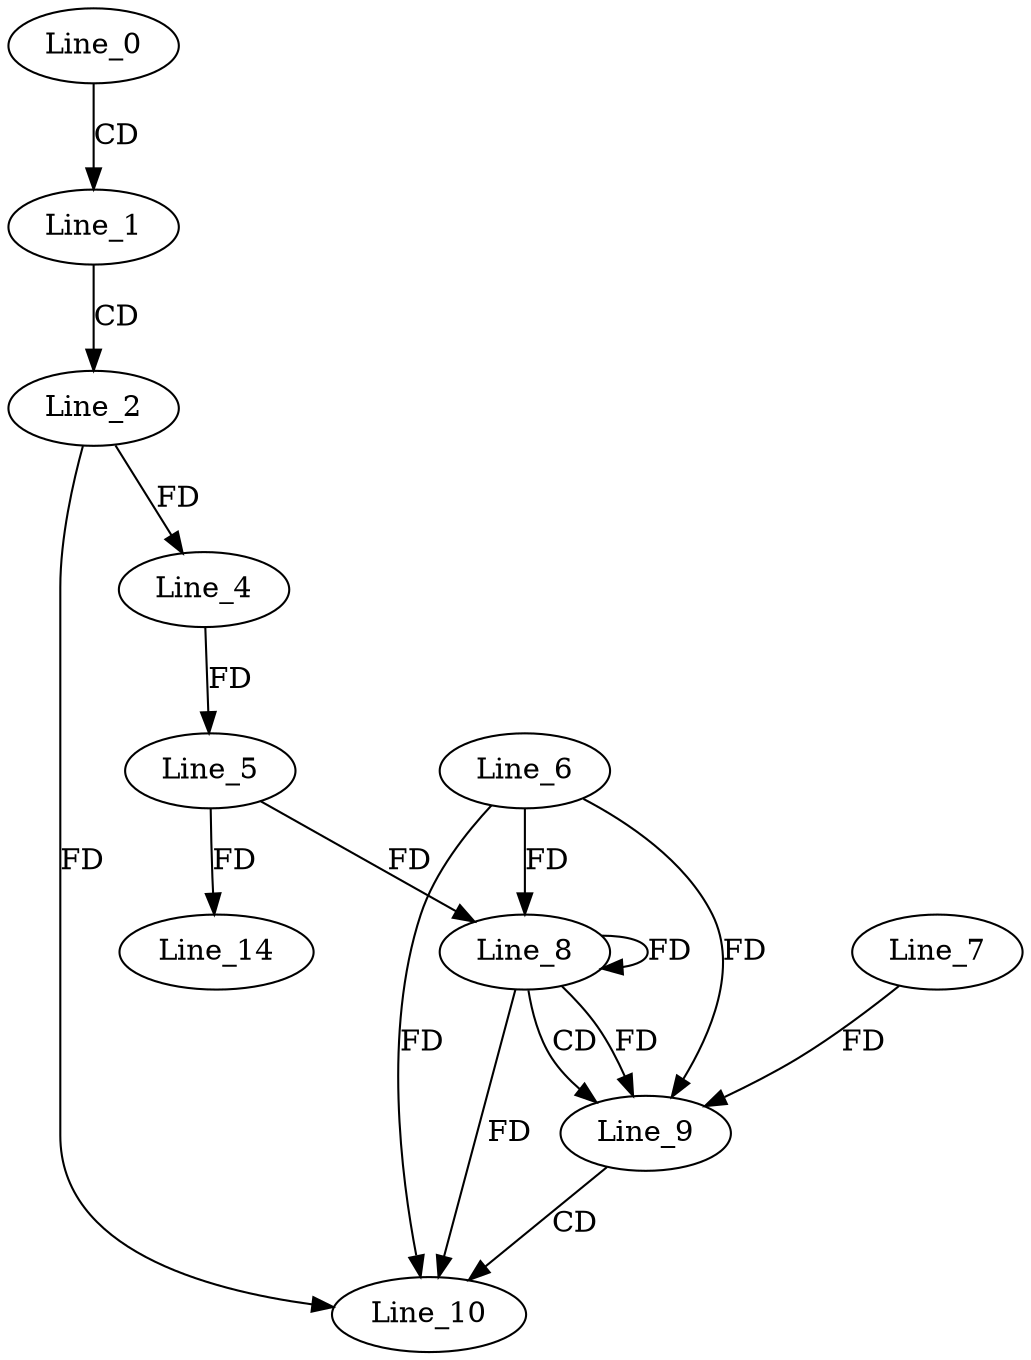 digraph G {
  Line_0;
  Line_1;
  Line_2;
  Line_4;
  Line_4;
  Line_5;
  Line_8;
  Line_6;
  Line_8;
  Line_5;
  Line_8;
  Line_9;
  Line_9;
  Line_7;
  Line_10;
  Line_14;
  Line_0 -> Line_1 [ label="CD" ];
  Line_1 -> Line_2 [ label="CD" ];
  Line_2 -> Line_4 [ label="FD" ];
  Line_4 -> Line_5 [ label="FD" ];
  Line_8 -> Line_8 [ label="FD" ];
  Line_6 -> Line_8 [ label="FD" ];
  Line_5 -> Line_8 [ label="FD" ];
  Line_8 -> Line_9 [ label="CD" ];
  Line_8 -> Line_9 [ label="FD" ];
  Line_6 -> Line_9 [ label="FD" ];
  Line_7 -> Line_9 [ label="FD" ];
  Line_9 -> Line_10 [ label="CD" ];
  Line_8 -> Line_10 [ label="FD" ];
  Line_6 -> Line_10 [ label="FD" ];
  Line_2 -> Line_10 [ label="FD" ];
  Line_5 -> Line_14 [ label="FD" ];
}

